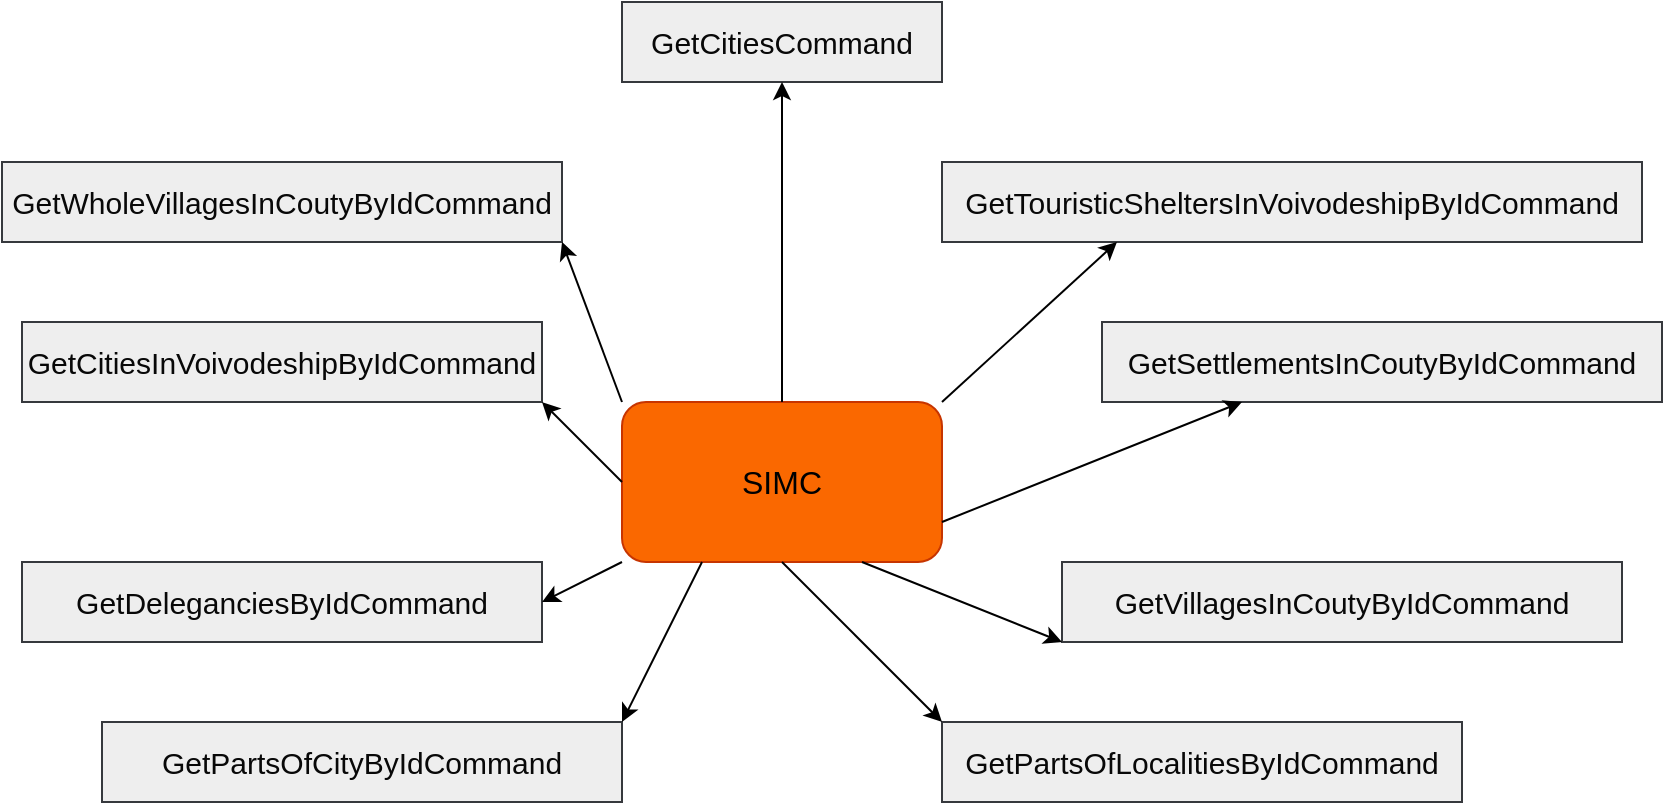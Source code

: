 <mxfile>
    <diagram id="5hqlFR0-_YZj1HiJLQ5K" name="Page-1">
        <mxGraphModel dx="1103" dy="790" grid="1" gridSize="10" guides="1" tooltips="1" connect="1" arrows="1" fold="1" page="1" pageScale="1" pageWidth="850" pageHeight="1100" math="0" shadow="0">
            <root>
                <mxCell id="0"/>
                <mxCell id="1" parent="0"/>
                <mxCell id="2" value="&lt;font style=&quot;font-size: 16px&quot;&gt;SIMC&lt;/font&gt;" style="rounded=1;whiteSpace=wrap;html=1;fillColor=#fa6800;fontColor=#000000;strokeColor=#C73500;" vertex="1" parent="1">
                    <mxGeometry x="320" y="360" width="160" height="80" as="geometry"/>
                </mxCell>
                <mxCell id="3" value="GetCitiesCommand" style="text;html=1;strokeColor=#36393d;fillColor=#eeeeee;align=center;verticalAlign=middle;whiteSpace=wrap;rounded=0;fontSize=15;fontColor=#080808;" vertex="1" parent="1">
                    <mxGeometry x="320" y="160" width="160" height="40" as="geometry"/>
                </mxCell>
                <mxCell id="4" value="GetCitiesInVoivodeshipByIdCommand" style="text;html=1;strokeColor=#36393d;fillColor=#eeeeee;align=center;verticalAlign=middle;whiteSpace=wrap;rounded=0;fontSize=15;fontColor=#080808;" vertex="1" parent="1">
                    <mxGeometry x="20" y="320" width="260" height="40" as="geometry"/>
                </mxCell>
                <mxCell id="5" value="GetDeleganciesByIdCommand" style="text;html=1;strokeColor=#36393d;fillColor=#eeeeee;align=center;verticalAlign=middle;whiteSpace=wrap;rounded=0;fontSize=15;fontColor=#080808;" vertex="1" parent="1">
                    <mxGeometry x="20" y="440" width="260" height="40" as="geometry"/>
                </mxCell>
                <mxCell id="6" value="GetPartsOfCityByIdCommand" style="text;html=1;strokeColor=#36393d;fillColor=#eeeeee;align=center;verticalAlign=middle;whiteSpace=wrap;rounded=0;fontSize=15;fontColor=#080808;" vertex="1" parent="1">
                    <mxGeometry x="60" y="520" width="260" height="40" as="geometry"/>
                </mxCell>
                <mxCell id="7" value="GetPartsOfLocalitiesByIdCommand" style="text;html=1;strokeColor=#36393d;fillColor=#eeeeee;align=center;verticalAlign=middle;whiteSpace=wrap;rounded=0;fontSize=15;fontColor=#080808;" vertex="1" parent="1">
                    <mxGeometry x="480" y="520" width="260" height="40" as="geometry"/>
                </mxCell>
                <mxCell id="8" value="GetSettlementsInCoutyByIdCommand" style="text;html=1;strokeColor=#36393d;fillColor=#eeeeee;align=center;verticalAlign=middle;whiteSpace=wrap;rounded=0;fontSize=15;fontColor=#080808;" vertex="1" parent="1">
                    <mxGeometry x="560" y="320" width="280" height="40" as="geometry"/>
                </mxCell>
                <mxCell id="9" value="GetTouristicSheltersInVoivodeshipByIdCommand" style="text;html=1;strokeColor=#36393d;fillColor=#eeeeee;align=center;verticalAlign=middle;whiteSpace=wrap;rounded=0;fontSize=15;fontColor=#080808;" vertex="1" parent="1">
                    <mxGeometry x="480" y="240" width="350" height="40" as="geometry"/>
                </mxCell>
                <mxCell id="10" value="GetVillagesInCoutyByIdCommand" style="text;html=1;strokeColor=#36393d;fillColor=#eeeeee;align=center;verticalAlign=middle;whiteSpace=wrap;rounded=0;fontSize=15;fontColor=#080808;" vertex="1" parent="1">
                    <mxGeometry x="540" y="440" width="280" height="40" as="geometry"/>
                </mxCell>
                <mxCell id="11" value="GetWholeVillagesInCoutyByIdCommand" style="text;html=1;strokeColor=#36393d;fillColor=#eeeeee;align=center;verticalAlign=middle;whiteSpace=wrap;rounded=0;fontSize=15;fontColor=#080808;" vertex="1" parent="1">
                    <mxGeometry x="10" y="240" width="280" height="40" as="geometry"/>
                </mxCell>
                <mxCell id="13" value="" style="endArrow=classic;html=1;fontSize=16;fontColor=#080808;entryX=0.5;entryY=1;entryDx=0;entryDy=0;exitX=0.5;exitY=0;exitDx=0;exitDy=0;" edge="1" parent="1" source="2" target="3">
                    <mxGeometry width="50" height="50" relative="1" as="geometry">
                        <mxPoint x="360" y="340" as="sourcePoint"/>
                        <mxPoint x="410" y="290" as="targetPoint"/>
                    </mxGeometry>
                </mxCell>
                <mxCell id="14" value="" style="endArrow=classic;html=1;fontSize=16;fontColor=#080808;entryX=0.25;entryY=1;entryDx=0;entryDy=0;exitX=1;exitY=0;exitDx=0;exitDy=0;" edge="1" parent="1" source="2" target="9">
                    <mxGeometry width="50" height="50" relative="1" as="geometry">
                        <mxPoint x="510" y="450" as="sourcePoint"/>
                        <mxPoint x="510" y="290" as="targetPoint"/>
                    </mxGeometry>
                </mxCell>
                <mxCell id="15" value="" style="endArrow=classic;html=1;fontSize=16;fontColor=#080808;entryX=0.25;entryY=1;entryDx=0;entryDy=0;exitX=1;exitY=0.75;exitDx=0;exitDy=0;" edge="1" parent="1" source="2" target="8">
                    <mxGeometry width="50" height="50" relative="1" as="geometry">
                        <mxPoint x="500" y="430" as="sourcePoint"/>
                        <mxPoint x="607.5" y="350" as="targetPoint"/>
                    </mxGeometry>
                </mxCell>
                <mxCell id="16" value="" style="endArrow=classic;html=1;fontSize=16;fontColor=#080808;entryX=1;entryY=1;entryDx=0;entryDy=0;exitX=0;exitY=0;exitDx=0;exitDy=0;" edge="1" parent="1" source="2" target="11">
                    <mxGeometry width="50" height="50" relative="1" as="geometry">
                        <mxPoint x="300" y="440" as="sourcePoint"/>
                        <mxPoint x="300" y="280" as="targetPoint"/>
                    </mxGeometry>
                </mxCell>
                <mxCell id="17" value="" style="endArrow=classic;html=1;fontSize=16;fontColor=#080808;entryX=1;entryY=1;entryDx=0;entryDy=0;exitX=0;exitY=0.5;exitDx=0;exitDy=0;" edge="1" parent="1" source="2" target="4">
                    <mxGeometry width="50" height="50" relative="1" as="geometry">
                        <mxPoint x="420" y="380" as="sourcePoint"/>
                        <mxPoint x="420" y="220" as="targetPoint"/>
                    </mxGeometry>
                </mxCell>
                <mxCell id="18" value="" style="endArrow=classic;html=1;fontSize=16;fontColor=#080808;entryX=1;entryY=0.5;entryDx=0;entryDy=0;exitX=0;exitY=1;exitDx=0;exitDy=0;" edge="1" parent="1" source="2" target="5">
                    <mxGeometry width="50" height="50" relative="1" as="geometry">
                        <mxPoint x="430" y="390" as="sourcePoint"/>
                        <mxPoint x="430" y="230" as="targetPoint"/>
                    </mxGeometry>
                </mxCell>
                <mxCell id="19" value="" style="endArrow=classic;html=1;fontSize=16;fontColor=#080808;entryX=1;entryY=0;entryDx=0;entryDy=0;exitX=0.25;exitY=1;exitDx=0;exitDy=0;" edge="1" parent="1" source="2" target="6">
                    <mxGeometry width="50" height="50" relative="1" as="geometry">
                        <mxPoint x="440" y="400" as="sourcePoint"/>
                        <mxPoint x="440" y="240" as="targetPoint"/>
                    </mxGeometry>
                </mxCell>
                <mxCell id="20" value="" style="endArrow=classic;html=1;fontSize=16;fontColor=#080808;entryX=0;entryY=0;entryDx=0;entryDy=0;exitX=0.5;exitY=1;exitDx=0;exitDy=0;" edge="1" parent="1" source="2" target="7">
                    <mxGeometry width="50" height="50" relative="1" as="geometry">
                        <mxPoint x="450" y="410" as="sourcePoint"/>
                        <mxPoint x="450" y="250" as="targetPoint"/>
                    </mxGeometry>
                </mxCell>
                <mxCell id="21" value="" style="endArrow=classic;html=1;fontSize=16;fontColor=#080808;entryX=0;entryY=1;entryDx=0;entryDy=0;exitX=0.75;exitY=1;exitDx=0;exitDy=0;" edge="1" parent="1" source="2" target="10">
                    <mxGeometry width="50" height="50" relative="1" as="geometry">
                        <mxPoint x="460" y="420" as="sourcePoint"/>
                        <mxPoint x="460" y="260" as="targetPoint"/>
                    </mxGeometry>
                </mxCell>
            </root>
        </mxGraphModel>
    </diagram>
</mxfile>